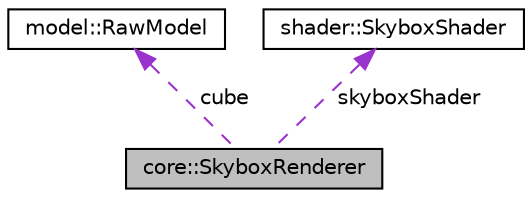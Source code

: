 digraph "core::SkyboxRenderer"
{
  edge [fontname="Helvetica",fontsize="10",labelfontname="Helvetica",labelfontsize="10"];
  node [fontname="Helvetica",fontsize="10",shape=record];
  Node1 [label="core::SkyboxRenderer",height=0.2,width=0.4,color="black", fillcolor="grey75", style="filled", fontcolor="black"];
  Node2 -> Node1 [dir="back",color="darkorchid3",fontsize="10",style="dashed",label=" cube" ,fontname="Helvetica"];
  Node2 [label="model::RawModel",height=0.2,width=0.4,color="black", fillcolor="white", style="filled",URL="$classmodel_1_1RawModel.html",tooltip="Klasa RawModel opisuje model objekta. Model je opisan brojem tacaka i pridruzenom nizu atributa..."];
  Node3 -> Node1 [dir="back",color="darkorchid3",fontsize="10",style="dashed",label=" skyboxShader" ,fontname="Helvetica"];
  Node3 [label="shader::SkyboxShader",height=0.2,width=0.4,color="black", fillcolor="white", style="filled",URL="$classshader_1_1SkyboxShader.html",tooltip="Klasa SkyboxShader ucitava i izvrsava programe na OpenGL Shading jeziku. Ucitavaju se sejder fajlovi ..."];
}
